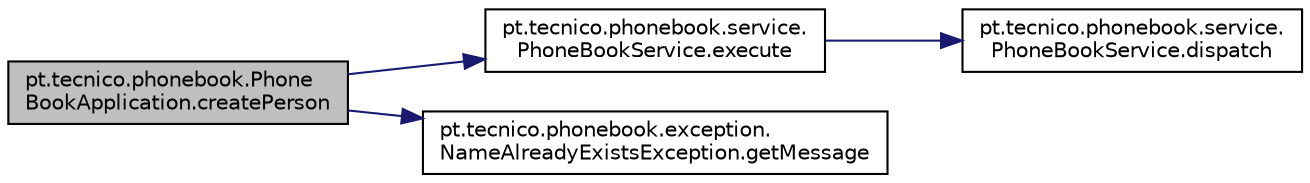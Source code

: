 digraph "pt.tecnico.phonebook.PhoneBookApplication.createPerson"
{
  edge [fontname="Helvetica",fontsize="10",labelfontname="Helvetica",labelfontsize="10"];
  node [fontname="Helvetica",fontsize="10",shape=record];
  rankdir="LR";
  Node9 [label="pt.tecnico.phonebook.Phone\lBookApplication.createPerson",height=0.2,width=0.4,color="black", fillcolor="grey75", style="filled", fontcolor="black"];
  Node9 -> Node10 [color="midnightblue",fontsize="10",style="solid",fontname="Helvetica"];
  Node10 [label="pt.tecnico.phonebook.service.\lPhoneBookService.execute",height=0.2,width=0.4,color="black", fillcolor="white", style="filled",URL="$classpt_1_1tecnico_1_1phonebook_1_1service_1_1PhoneBookService.html#a3cf3e41a0be74d9b365c0856f8f63758"];
  Node10 -> Node11 [color="midnightblue",fontsize="10",style="solid",fontname="Helvetica"];
  Node11 [label="pt.tecnico.phonebook.service.\lPhoneBookService.dispatch",height=0.2,width=0.4,color="black", fillcolor="white", style="filled",URL="$classpt_1_1tecnico_1_1phonebook_1_1service_1_1PhoneBookService.html#a8a8073a4a0566524221f0f3fa5951376"];
  Node9 -> Node12 [color="midnightblue",fontsize="10",style="solid",fontname="Helvetica"];
  Node12 [label="pt.tecnico.phonebook.exception.\lNameAlreadyExistsException.getMessage",height=0.2,width=0.4,color="black", fillcolor="white", style="filled",URL="$classpt_1_1tecnico_1_1phonebook_1_1exception_1_1NameAlreadyExistsException.html#ad74631177ec8db09ba7d5c74e4120974"];
}
